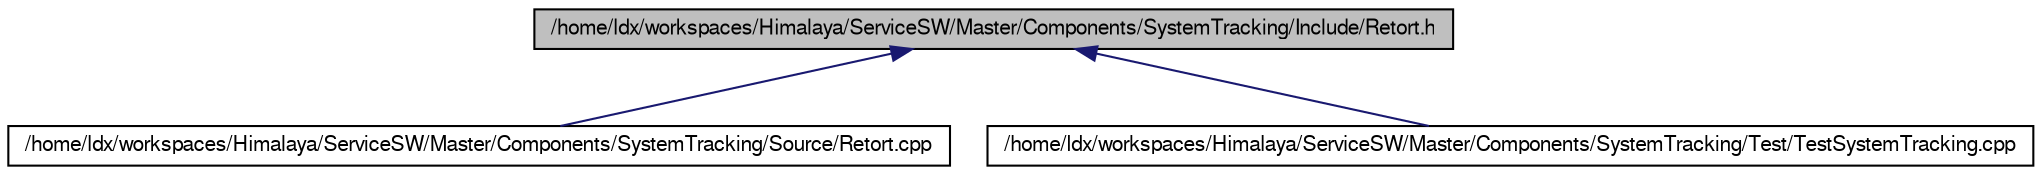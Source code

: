 digraph G
{
  edge [fontname="FreeSans",fontsize="10",labelfontname="FreeSans",labelfontsize="10"];
  node [fontname="FreeSans",fontsize="10",shape=record];
  Node1 [label="/home/ldx/workspaces/Himalaya/ServiceSW/Master/Components/SystemTracking/Include/Retort.h",height=0.2,width=0.4,color="black", fillcolor="grey75", style="filled" fontcolor="black"];
  Node1 -> Node2 [dir="back",color="midnightblue",fontsize="10",style="solid"];
  Node2 [label="/home/ldx/workspaces/Himalaya/ServiceSW/Master/Components/SystemTracking/Source/Retort.cpp",height=0.2,width=0.4,color="black", fillcolor="white", style="filled",URL="$Retort_8cpp.html",tooltip="Implementation of Retort configuration class."];
  Node1 -> Node3 [dir="back",color="midnightblue",fontsize="10",style="solid"];
  Node3 [label="/home/ldx/workspaces/Himalaya/ServiceSW/Master/Components/SystemTracking/Test/TestSystemTracking.cpp",height=0.2,width=0.4,color="black", fillcolor="white", style="filled",URL="$TestSystemTracking_8cpp.html",tooltip="Unit test for SystemTracking menu."];
}
